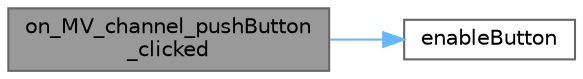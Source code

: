 digraph "on_MV_channel_pushButton_clicked"
{
 // LATEX_PDF_SIZE
  bgcolor="transparent";
  edge [fontname=Helvetica,fontsize=10,labelfontname=Helvetica,labelfontsize=10];
  node [fontname=Helvetica,fontsize=10,shape=box,height=0.2,width=0.4];
  rankdir="LR";
  Node1 [id="Node000001",label="on_MV_channel_pushButton\l_clicked",height=0.2,width=0.4,color="gray40", fillcolor="grey60", style="filled", fontcolor="black",tooltip="MV 频道按钮点击槽函数"];
  Node1 -> Node2 [id="edge1_Node000001_Node000002",color="steelblue1",style="solid",tooltip=" "];
  Node2 [id="Node000002",label="enableButton",height=0.2,width=0.4,color="grey40", fillcolor="white", style="filled",URL="$class_recently_played.html#ab868524a9562cda1f7b60b4220e2248e",tooltip="启用或禁用按钮"];
}
